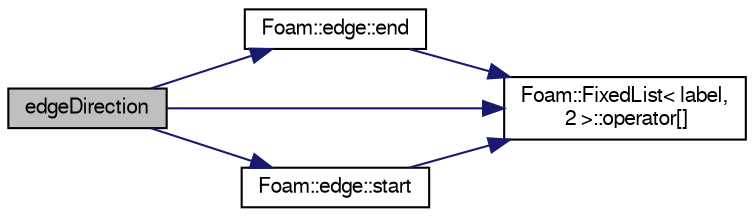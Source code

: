 digraph "edgeDirection"
{
  bgcolor="transparent";
  edge [fontname="FreeSans",fontsize="10",labelfontname="FreeSans",labelfontsize="10"];
  node [fontname="FreeSans",fontsize="10",shape=record];
  rankdir="LR";
  Node248 [label="edgeDirection",height=0.2,width=0.4,color="black", fillcolor="grey75", style="filled", fontcolor="black"];
  Node248 -> Node249 [color="midnightblue",fontsize="10",style="solid",fontname="FreeSans"];
  Node249 [label="Foam::edge::end",height=0.2,width=0.4,color="black",URL="$a27210.html#a5ac1c619caccdf5bcf8c3d58a409849f",tooltip="Return end vertex label. "];
  Node249 -> Node250 [color="midnightblue",fontsize="10",style="solid",fontname="FreeSans"];
  Node250 [label="Foam::FixedList\< label,\l 2 \>::operator[]",height=0.2,width=0.4,color="black",URL="$a25894.html#a851e28f7788bbc82f5a4aa9f0efdefe4",tooltip="Return element of FixedList. "];
  Node248 -> Node250 [color="midnightblue",fontsize="10",style="solid",fontname="FreeSans"];
  Node248 -> Node251 [color="midnightblue",fontsize="10",style="solid",fontname="FreeSans"];
  Node251 [label="Foam::edge::start",height=0.2,width=0.4,color="black",URL="$a27210.html#afe56bdd2031bbf8321e35e2330c0b990",tooltip="Return start vertex label. "];
  Node251 -> Node250 [color="midnightblue",fontsize="10",style="solid",fontname="FreeSans"];
}
